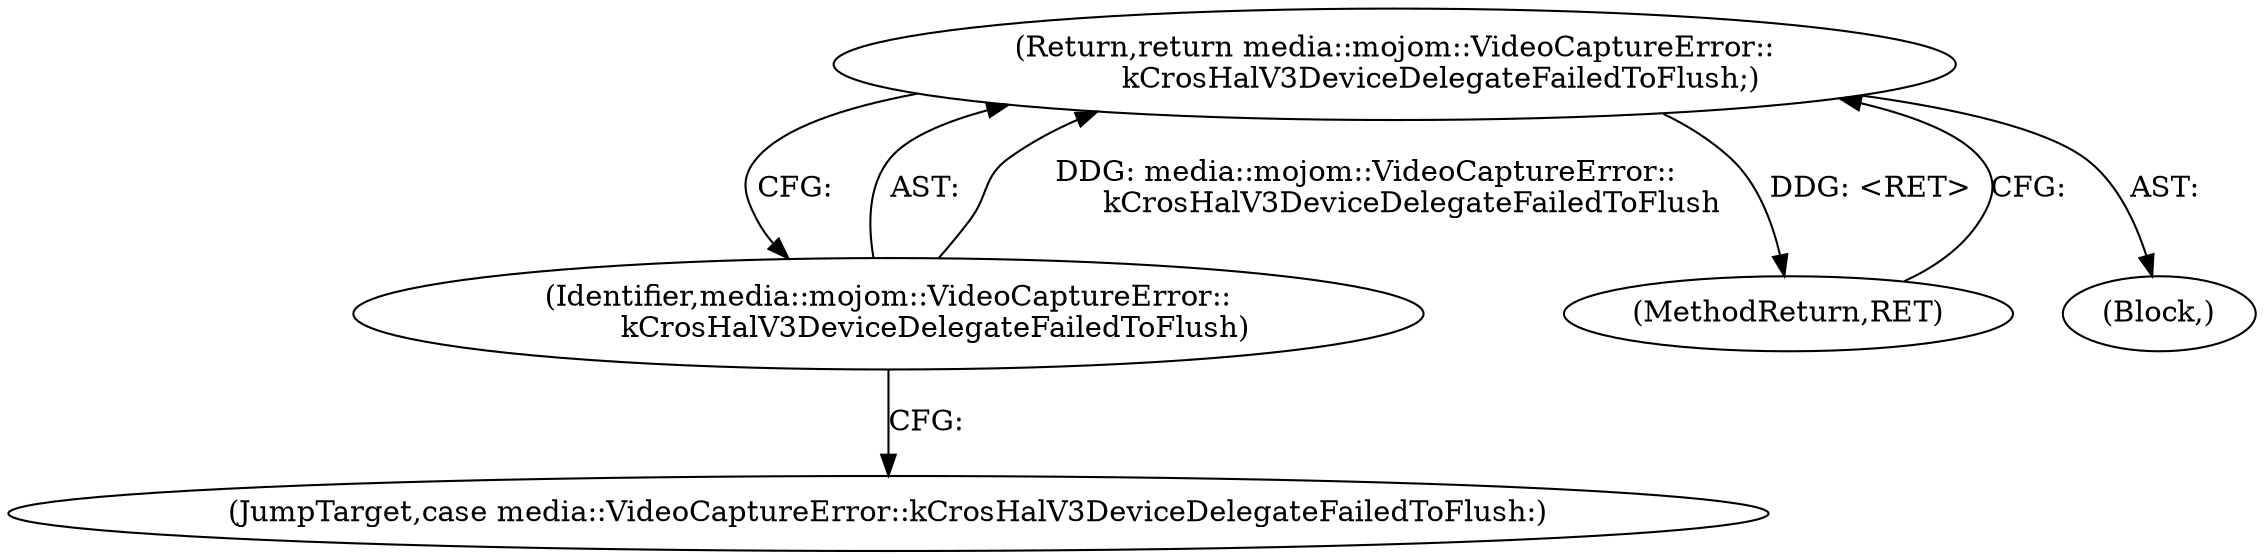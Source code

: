 digraph "1_Chrome_fff73016a86f9a5990d080dc76058f8528a423f9_0@del" {
"1000449" [label="(Return,return media::mojom::VideoCaptureError::\n          kCrosHalV3DeviceDelegateFailedToFlush;)"];
"1000450" [label="(Identifier,media::mojom::VideoCaptureError::\n          kCrosHalV3DeviceDelegateFailedToFlush)"];
"1000454" [label="(MethodReturn,RET)"];
"1000448" [label="(JumpTarget,case media::VideoCaptureError::kCrosHalV3DeviceDelegateFailedToFlush:)"];
"1000105" [label="(Block,)"];
"1000450" [label="(Identifier,media::mojom::VideoCaptureError::\n          kCrosHalV3DeviceDelegateFailedToFlush)"];
"1000449" [label="(Return,return media::mojom::VideoCaptureError::\n          kCrosHalV3DeviceDelegateFailedToFlush;)"];
"1000449" -> "1000105"  [label="AST: "];
"1000449" -> "1000450"  [label="CFG: "];
"1000450" -> "1000449"  [label="AST: "];
"1000454" -> "1000449"  [label="CFG: "];
"1000449" -> "1000454"  [label="DDG: <RET>"];
"1000450" -> "1000449"  [label="DDG: media::mojom::VideoCaptureError::\n          kCrosHalV3DeviceDelegateFailedToFlush"];
"1000450" -> "1000448"  [label="CFG: "];
}
